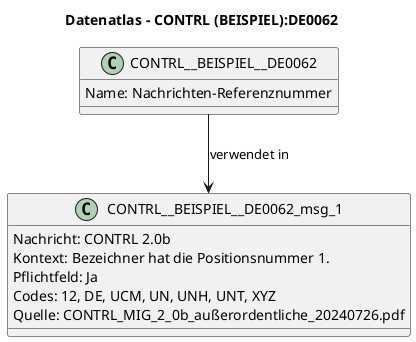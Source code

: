 @startuml
title Datenatlas – CONTRL (BEISPIEL):DE0062
class CONTRL__BEISPIEL__DE0062 {
  Name: Nachrichten-Referenznummer
}
class CONTRL__BEISPIEL__DE0062_msg_1 {
  Nachricht: CONTRL 2.0b
  Kontext: Bezeichner hat die Positionsnummer 1.
  Pflichtfeld: Ja
  Codes: 12, DE, UCM, UN, UNH, UNT, XYZ
  Quelle: CONTRL_MIG_2_0b_außerordentliche_20240726.pdf
}
CONTRL__BEISPIEL__DE0062 --> CONTRL__BEISPIEL__DE0062_msg_1 : verwendet in
@enduml